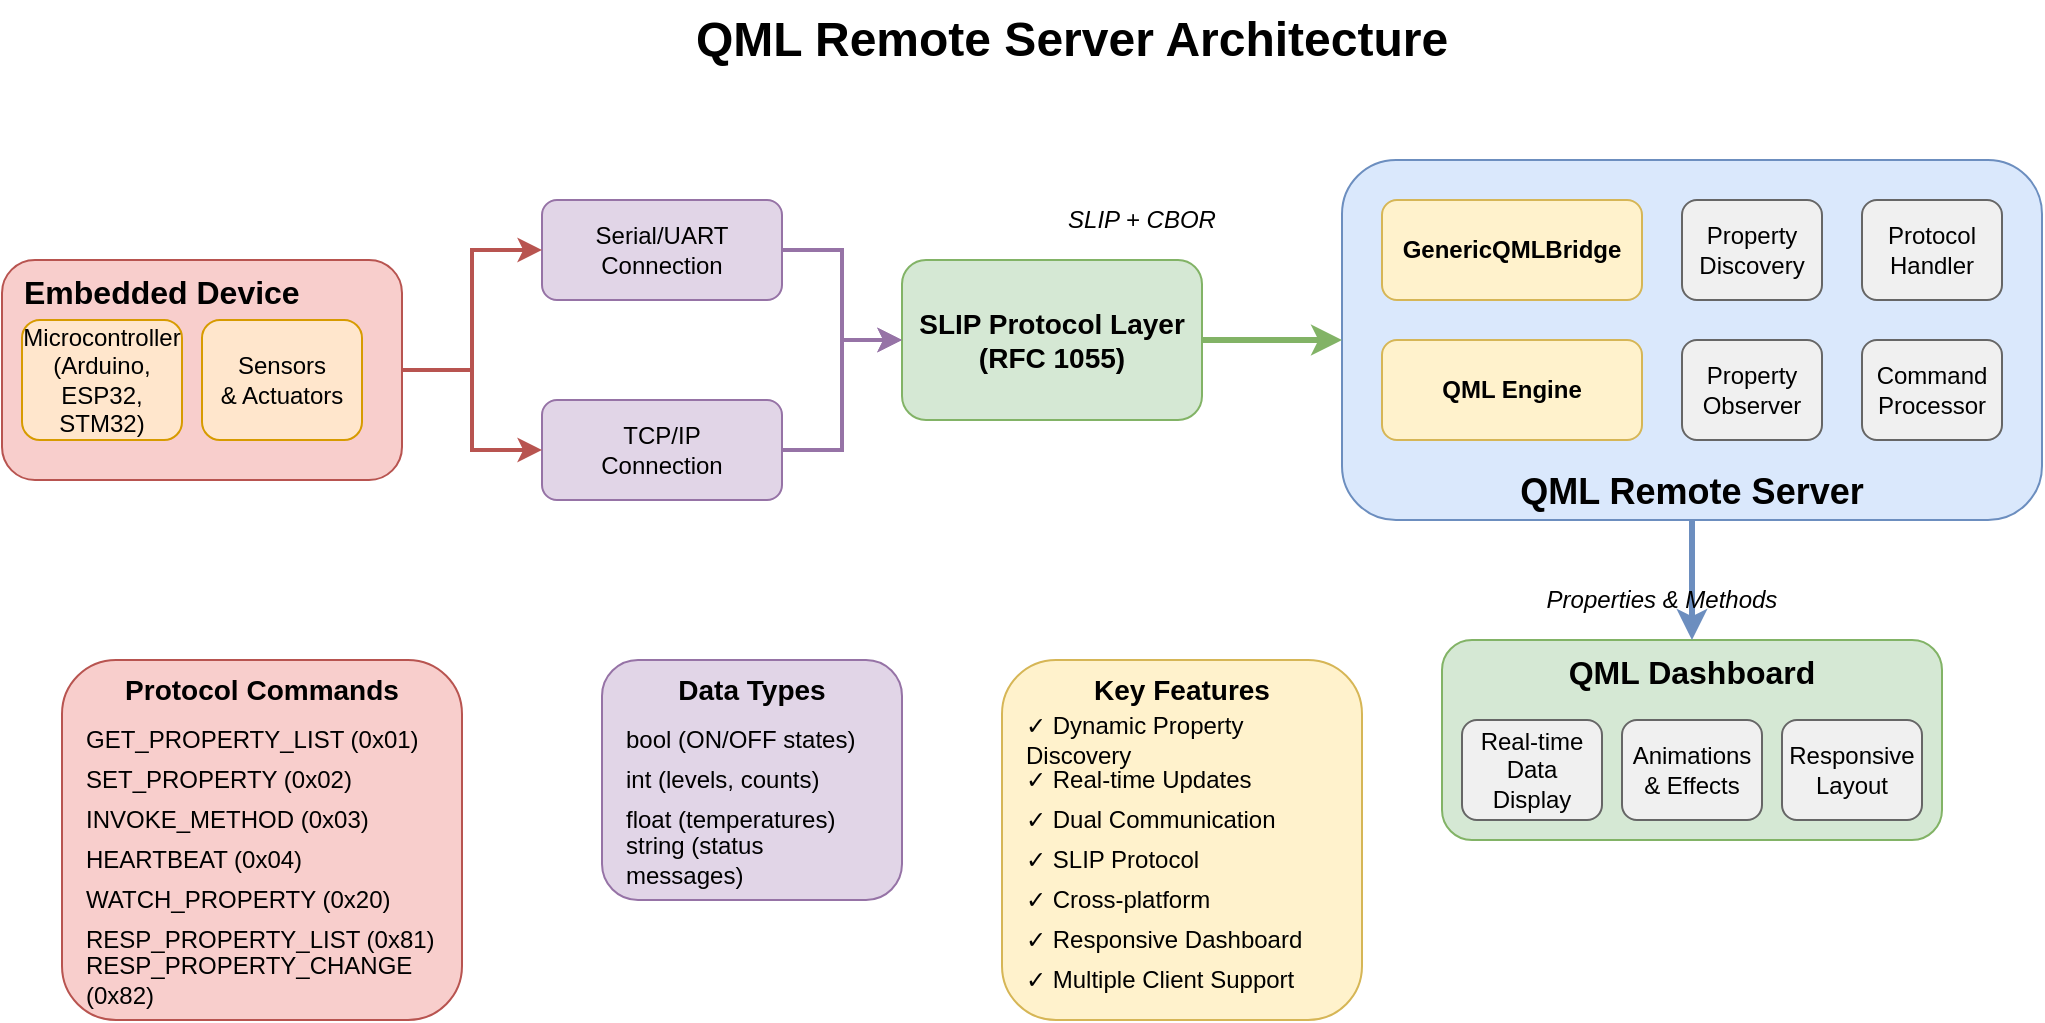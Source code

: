 <mxfile>
    <diagram id="qml-remote-server-architecture" name="QML Remote Server Architecture">
        <mxGraphModel dx="565" dy="402" grid="1" gridSize="10" guides="1" tooltips="1" connect="1" arrows="1" fold="1" page="1" pageScale="1" pageWidth="1169" pageHeight="827" math="0" shadow="0">
            <root>
                <mxCell id="0"/>
                <mxCell id="1" parent="0"/>
                <mxCell id="title" value="QML Remote Server Architecture" style="text;html=1;strokeColor=none;fillColor=none;align=center;verticalAlign=middle;whiteSpace=wrap;rounded=0;fontSize=24;fontStyle=1;" parent="1" vertex="1">
                    <mxGeometry x="350" y="20" width="470" height="40" as="geometry"/>
                </mxCell>
                <mxCell id="embedded" value="Embedded Device" style="rounded=1;whiteSpace=wrap;html=1;fillColor=#f8cecc;strokeColor=#b85450;fontSize=16;fontStyle=1;align=left;verticalAlign=top;spacingLeft=9;" parent="1" vertex="1">
                    <mxGeometry x="50" y="150" width="200" height="110" as="geometry"/>
                </mxCell>
                <mxCell id="mcu" value="Microcontroller&#xa;(Arduino, ESP32, STM32)" style="rounded=1;whiteSpace=wrap;html=1;fillColor=#ffe6cc;strokeColor=#d79b00;" parent="1" vertex="1">
                    <mxGeometry x="60" y="180" width="80" height="60" as="geometry"/>
                </mxCell>
                <mxCell id="sensors" value="Sensors&#xa;&amp; Actuators" style="rounded=1;whiteSpace=wrap;html=1;fillColor=#ffe6cc;strokeColor=#d79b00;" parent="1" vertex="1">
                    <mxGeometry x="150" y="180" width="80" height="60" as="geometry"/>
                </mxCell>
                <mxCell id="serial-conn" value="Serial/UART&#xa;Connection" style="rounded=1;whiteSpace=wrap;html=1;fillColor=#e1d5e7;strokeColor=#9673a6;" parent="1" vertex="1">
                    <mxGeometry x="320" y="120" width="120" height="50" as="geometry"/>
                </mxCell>
                <mxCell id="tcp-conn" value="TCP/IP&#xa;Connection" style="rounded=1;whiteSpace=wrap;html=1;fillColor=#e1d5e7;strokeColor=#9673a6;" parent="1" vertex="1">
                    <mxGeometry x="320" y="220" width="120" height="50" as="geometry"/>
                </mxCell>
                <mxCell id="slip-layer" value="SLIP Protocol Layer&#xa;(RFC 1055)" style="rounded=1;whiteSpace=wrap;html=1;fillColor=#d5e8d4;strokeColor=#82b366;fontSize=14;fontStyle=1;" parent="1" vertex="1">
                    <mxGeometry x="500" y="150" width="150" height="80" as="geometry"/>
                </mxCell>
                <mxCell id="server-core" value="QML Remote Server" style="rounded=1;whiteSpace=wrap;html=1;fillColor=#dae8fc;strokeColor=#6c8ebf;fontSize=18;fontStyle=1;verticalAlign=bottom;" parent="1" vertex="1">
                    <mxGeometry x="720" y="100" width="350" height="180" as="geometry"/>
                </mxCell>
                <mxCell id="bridge" value="GenericQMLBridge" style="rounded=1;whiteSpace=wrap;html=1;fillColor=#fff2cc;strokeColor=#d6b656;fontStyle=1;" parent="1" vertex="1">
                    <mxGeometry x="740" y="120" width="130" height="50" as="geometry"/>
                </mxCell>
                <mxCell id="discovery" value="Property&#xa;Discovery" style="rounded=1;whiteSpace=wrap;html=1;fillColor=#f0f0f0;strokeColor=#666666;" parent="1" vertex="1">
                    <mxGeometry x="890" y="120" width="70" height="50" as="geometry"/>
                </mxCell>
                <mxCell id="protocol" value="Protocol&#xa;Handler" style="rounded=1;whiteSpace=wrap;html=1;fillColor=#f0f0f0;strokeColor=#666666;" parent="1" vertex="1">
                    <mxGeometry x="980" y="120" width="70" height="50" as="geometry"/>
                </mxCell>
                <mxCell id="qml-engine" value="QML Engine" style="rounded=1;whiteSpace=wrap;html=1;fillColor=#fff2cc;strokeColor=#d6b656;fontStyle=1;" parent="1" vertex="1">
                    <mxGeometry x="740" y="190" width="130" height="50" as="geometry"/>
                </mxCell>
                <mxCell id="observer" value="Property&#xa;Observer" style="rounded=1;whiteSpace=wrap;html=1;fillColor=#f0f0f0;strokeColor=#666666;" parent="1" vertex="1">
                    <mxGeometry x="890" y="190" width="70" height="50" as="geometry"/>
                </mxCell>
                <mxCell id="processor" value="Command&#xa;Processor" style="rounded=1;whiteSpace=wrap;html=1;fillColor=#f0f0f0;strokeColor=#666666;" parent="1" vertex="1">
                    <mxGeometry x="980" y="190" width="70" height="50" as="geometry"/>
                </mxCell>
                <mxCell id="dashboard" value="QML Dashboard" style="rounded=1;whiteSpace=wrap;html=1;fillColor=#d5e8d4;strokeColor=#82b366;fontSize=16;fontStyle=1;verticalAlign=top;" parent="1" vertex="1">
                    <mxGeometry x="770" y="340" width="250" height="100" as="geometry"/>
                </mxCell>
                <mxCell id="real-time" value="Real-time&#xa;Data Display" style="rounded=1;whiteSpace=wrap;html=1;fillColor=#f0f0f0;strokeColor=#666666;" parent="1" vertex="1">
                    <mxGeometry x="780" y="380" width="70" height="50" as="geometry"/>
                </mxCell>
                <mxCell id="animations" value="Animations&#xa;&amp; Effects" style="rounded=1;whiteSpace=wrap;html=1;fillColor=#f0f0f0;strokeColor=#666666;" parent="1" vertex="1">
                    <mxGeometry x="860" y="380" width="70" height="50" as="geometry"/>
                </mxCell>
                <mxCell id="responsive" value="Responsive&#xa;Layout" style="rounded=1;whiteSpace=wrap;html=1;fillColor=#f0f0f0;strokeColor=#666666;" parent="1" vertex="1">
                    <mxGeometry x="940" y="380" width="70" height="50" as="geometry"/>
                </mxCell>
                <mxCell id="commands-box" value="Protocol Commands" style="rounded=1;whiteSpace=wrap;html=1;fillColor=#f8cecc;strokeColor=#b85450;fontSize=14;fontStyle=1;verticalAlign=top;" parent="1" vertex="1">
                    <mxGeometry x="80" y="350" width="200" height="180" as="geometry"/>
                </mxCell>
                <mxCell id="cmd1" value="GET_PROPERTY_LIST (0x01)" style="text;html=1;strokeColor=none;fillColor=none;align=left;verticalAlign=middle;whiteSpace=wrap;rounded=0;" parent="1" vertex="1">
                    <mxGeometry x="90" y="380" width="180" height="20" as="geometry"/>
                </mxCell>
                <mxCell id="cmd2" value="SET_PROPERTY (0x02)" style="text;html=1;strokeColor=none;fillColor=none;align=left;verticalAlign=middle;whiteSpace=wrap;rounded=0;" parent="1" vertex="1">
                    <mxGeometry x="90" y="400" width="180" height="20" as="geometry"/>
                </mxCell>
                <mxCell id="cmd3" value="INVOKE_METHOD (0x03)" style="text;html=1;strokeColor=none;fillColor=none;align=left;verticalAlign=middle;whiteSpace=wrap;rounded=0;" parent="1" vertex="1">
                    <mxGeometry x="90" y="420" width="180" height="20" as="geometry"/>
                </mxCell>
                <mxCell id="cmd4" value="HEARTBEAT (0x04)" style="text;html=1;strokeColor=none;fillColor=none;align=left;verticalAlign=middle;whiteSpace=wrap;rounded=0;" parent="1" vertex="1">
                    <mxGeometry x="90" y="440" width="180" height="20" as="geometry"/>
                </mxCell>
                <mxCell id="cmd5" value="WATCH_PROPERTY (0x20)" style="text;html=1;strokeColor=none;fillColor=none;align=left;verticalAlign=middle;whiteSpace=wrap;rounded=0;" parent="1" vertex="1">
                    <mxGeometry x="90" y="460" width="180" height="20" as="geometry"/>
                </mxCell>
                <mxCell id="resp1" value="RESP_PROPERTY_LIST (0x81)" style="text;html=1;strokeColor=none;fillColor=none;align=left;verticalAlign=middle;whiteSpace=wrap;rounded=0;" parent="1" vertex="1">
                    <mxGeometry x="90" y="480" width="180" height="20" as="geometry"/>
                </mxCell>
                <mxCell id="resp2" value="RESP_PROPERTY_CHANGE (0x82)" style="text;html=1;strokeColor=none;fillColor=none;align=left;verticalAlign=middle;whiteSpace=wrap;rounded=0;" parent="1" vertex="1">
                    <mxGeometry x="90" y="500" width="180" height="20" as="geometry"/>
                </mxCell>
                <mxCell id="dataflow-box" value="Data Types" style="rounded=1;whiteSpace=wrap;html=1;fillColor=#e1d5e7;strokeColor=#9673a6;fontSize=14;fontStyle=1;verticalAlign=top;" parent="1" vertex="1">
                    <mxGeometry x="350" y="350" width="150" height="120" as="geometry"/>
                </mxCell>
                <mxCell id="bool-type" value="bool (ON/OFF states)" style="text;html=1;strokeColor=none;fillColor=none;align=left;verticalAlign=middle;whiteSpace=wrap;rounded=0;" parent="1" vertex="1">
                    <mxGeometry x="360" y="380" width="130" height="20" as="geometry"/>
                </mxCell>
                <mxCell id="int-type" value="int (levels, counts)" style="text;html=1;strokeColor=none;fillColor=none;align=left;verticalAlign=middle;whiteSpace=wrap;rounded=0;" parent="1" vertex="1">
                    <mxGeometry x="360" y="400" width="130" height="20" as="geometry"/>
                </mxCell>
                <mxCell id="float-type" value="float (temperatures)" style="text;html=1;strokeColor=none;fillColor=none;align=left;verticalAlign=middle;whiteSpace=wrap;rounded=0;" parent="1" vertex="1">
                    <mxGeometry x="360" y="420" width="130" height="20" as="geometry"/>
                </mxCell>
                <mxCell id="string-type" value="string (status messages)" style="text;html=1;strokeColor=none;fillColor=none;align=left;verticalAlign=middle;whiteSpace=wrap;rounded=0;" parent="1" vertex="1">
                    <mxGeometry x="360" y="440" width="130" height="20" as="geometry"/>
                </mxCell>
                <mxCell id="arrow1" style="edgeStyle=orthogonalEdgeStyle;rounded=0;orthogonalLoop=1;jettySize=auto;html=1;strokeWidth=2;fillColor=#f8cecc;strokeColor=#b85450;" parent="1" source="embedded" target="serial-conn" edge="1">
                    <mxGeometry relative="1" as="geometry"/>
                </mxCell>
                <mxCell id="arrow2" style="edgeStyle=orthogonalEdgeStyle;rounded=0;orthogonalLoop=1;jettySize=auto;html=1;strokeWidth=2;fillColor=#f8cecc;strokeColor=#b85450;" parent="1" source="embedded" target="tcp-conn" edge="1">
                    <mxGeometry relative="1" as="geometry"/>
                </mxCell>
                <mxCell id="arrow3" style="edgeStyle=orthogonalEdgeStyle;rounded=0;orthogonalLoop=1;jettySize=auto;html=1;strokeWidth=2;fillColor=#e1d5e7;strokeColor=#9673a6;" parent="1" source="serial-conn" target="slip-layer" edge="1">
                    <mxGeometry relative="1" as="geometry"/>
                </mxCell>
                <mxCell id="arrow4" style="edgeStyle=orthogonalEdgeStyle;rounded=0;orthogonalLoop=1;jettySize=auto;html=1;strokeWidth=2;fillColor=#e1d5e7;strokeColor=#9673a6;" parent="1" source="tcp-conn" target="slip-layer" edge="1">
                    <mxGeometry relative="1" as="geometry"/>
                </mxCell>
                <mxCell id="arrow5" style="edgeStyle=orthogonalEdgeStyle;rounded=0;orthogonalLoop=1;jettySize=auto;html=1;strokeWidth=3;fillColor=#d5e8d4;strokeColor=#82b366;" parent="1" source="slip-layer" target="server-core" edge="1">
                    <mxGeometry relative="1" as="geometry"/>
                </mxCell>
                <mxCell id="arrow6" style="edgeStyle=orthogonalEdgeStyle;rounded=0;orthogonalLoop=1;jettySize=auto;html=1;strokeWidth=3;fillColor=#dae8fc;strokeColor=#6c8ebf;" parent="1" source="server-core" target="dashboard" edge="1">
                    <mxGeometry relative="1" as="geometry"/>
                </mxCell>
                <mxCell id="slip-label" value="SLIP + CBOR" style="text;html=1;strokeColor=none;fillColor=none;align=center;verticalAlign=middle;whiteSpace=wrap;rounded=0;fontSize=12;fontStyle=2;" parent="1" vertex="1">
                    <mxGeometry x="580" y="120" width="80" height="20" as="geometry"/>
                </mxCell>
                <mxCell id="properties-label" value="Properties &amp; Methods" style="text;html=1;strokeColor=none;fillColor=none;align=center;verticalAlign=middle;whiteSpace=wrap;rounded=0;fontSize=12;fontStyle=2;" parent="1" vertex="1">
                    <mxGeometry x="820" y="310" width="120" height="20" as="geometry"/>
                </mxCell>
                <mxCell id="features-box" value="Key Features" style="rounded=1;whiteSpace=wrap;html=1;fillColor=#fff2cc;strokeColor=#d6b656;fontSize=14;fontStyle=1;verticalAlign=top;" parent="1" vertex="1">
                    <mxGeometry x="550" y="350" width="180" height="180" as="geometry"/>
                </mxCell>
                <mxCell id="feature1" value="✓ Dynamic Property Discovery" style="text;html=1;strokeColor=none;fillColor=none;align=left;verticalAlign=middle;whiteSpace=wrap;rounded=0;" parent="1" vertex="1">
                    <mxGeometry x="560" y="380" width="160" height="20" as="geometry"/>
                </mxCell>
                <mxCell id="feature2" value="✓ Real-time Updates" style="text;html=1;strokeColor=none;fillColor=none;align=left;verticalAlign=middle;whiteSpace=wrap;rounded=0;" parent="1" vertex="1">
                    <mxGeometry x="560" y="400" width="160" height="20" as="geometry"/>
                </mxCell>
                <mxCell id="feature3" value="✓ Dual Communication" style="text;html=1;strokeColor=none;fillColor=none;align=left;verticalAlign=middle;whiteSpace=wrap;rounded=0;" parent="1" vertex="1">
                    <mxGeometry x="560" y="420" width="160" height="20" as="geometry"/>
                </mxCell>
                <mxCell id="feature4" value="✓ SLIP Protocol" style="text;html=1;strokeColor=none;fillColor=none;align=left;verticalAlign=middle;whiteSpace=wrap;rounded=0;" parent="1" vertex="1">
                    <mxGeometry x="560" y="440" width="160" height="20" as="geometry"/>
                </mxCell>
                <mxCell id="feature5" value="✓ Cross-platform" style="text;html=1;strokeColor=none;fillColor=none;align=left;verticalAlign=middle;whiteSpace=wrap;rounded=0;" parent="1" vertex="1">
                    <mxGeometry x="560" y="460" width="160" height="20" as="geometry"/>
                </mxCell>
                <mxCell id="feature6" value="✓ Responsive Dashboard" style="text;html=1;strokeColor=none;fillColor=none;align=left;verticalAlign=middle;whiteSpace=wrap;rounded=0;" parent="1" vertex="1">
                    <mxGeometry x="560" y="480" width="160" height="20" as="geometry"/>
                </mxCell>
                <mxCell id="feature7" value="✓ Multiple Client Support" style="text;html=1;strokeColor=none;fillColor=none;align=left;verticalAlign=middle;whiteSpace=wrap;rounded=0;" parent="1" vertex="1">
                    <mxGeometry x="560" y="500" width="160" height="20" as="geometry"/>
                </mxCell>
            </root>
        </mxGraphModel>
    </diagram>
</mxfile>
